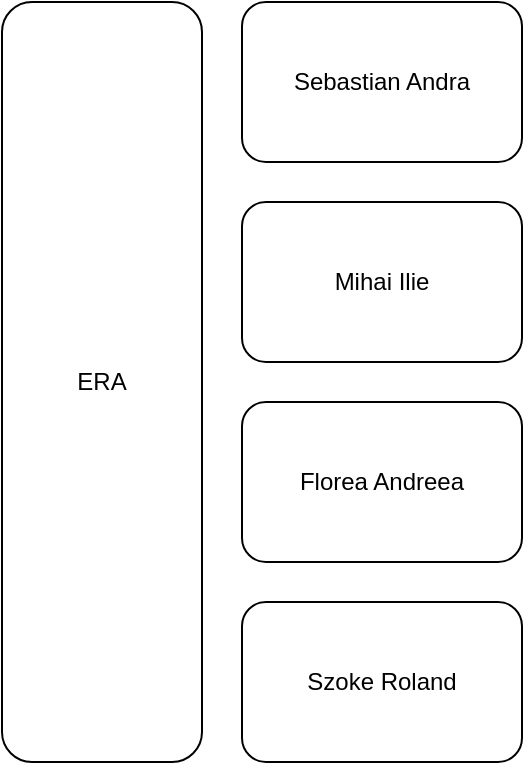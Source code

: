 <mxfile version="26.0.4">
  <diagram name="Page-1" id="62x55YBBISGxxGsueqZT">
    <mxGraphModel dx="1426" dy="903" grid="1" gridSize="10" guides="1" tooltips="1" connect="1" arrows="1" fold="1" page="1" pageScale="1" pageWidth="850" pageHeight="1100" math="0" shadow="0">
      <root>
        <mxCell id="0" />
        <mxCell id="1" parent="0" />
        <mxCell id="-pR94dt-m6wY4UrUNz0--4" value="ERA" style="rounded=1;whiteSpace=wrap;html=1;" vertex="1" parent="1">
          <mxGeometry x="90" y="200" width="100" height="380" as="geometry" />
        </mxCell>
        <mxCell id="-pR94dt-m6wY4UrUNz0--5" value="Sebastian Andra" style="rounded=1;whiteSpace=wrap;html=1;" vertex="1" parent="1">
          <mxGeometry x="210" y="200" width="140" height="80" as="geometry" />
        </mxCell>
        <mxCell id="-pR94dt-m6wY4UrUNz0--6" value="Mihai Ilie" style="rounded=1;whiteSpace=wrap;html=1;" vertex="1" parent="1">
          <mxGeometry x="210" y="300" width="140" height="80" as="geometry" />
        </mxCell>
        <mxCell id="-pR94dt-m6wY4UrUNz0--7" value="Florea Andreea" style="rounded=1;whiteSpace=wrap;html=1;" vertex="1" parent="1">
          <mxGeometry x="210" y="400" width="140" height="80" as="geometry" />
        </mxCell>
        <mxCell id="-pR94dt-m6wY4UrUNz0--8" value="Szoke Roland" style="rounded=1;whiteSpace=wrap;html=1;" vertex="1" parent="1">
          <mxGeometry x="210" y="500" width="140" height="80" as="geometry" />
        </mxCell>
      </root>
    </mxGraphModel>
  </diagram>
</mxfile>

